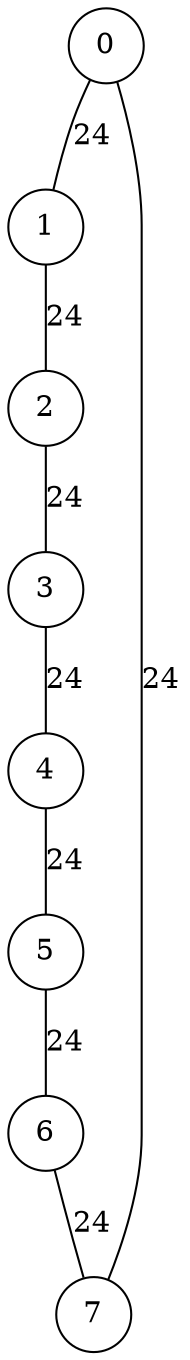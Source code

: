 graph qubit_interaction_graph {
    node [shape=circle];
    0 -- 1 [label=24];
    0 -- 7 [label=24];
    1 -- 2 [label=24];
    2 -- 3 [label=24];
    3 -- 4 [label=24];
    4 -- 5 [label=24];
    5 -- 6 [label=24];
    6 -- 7 [label=24];
}